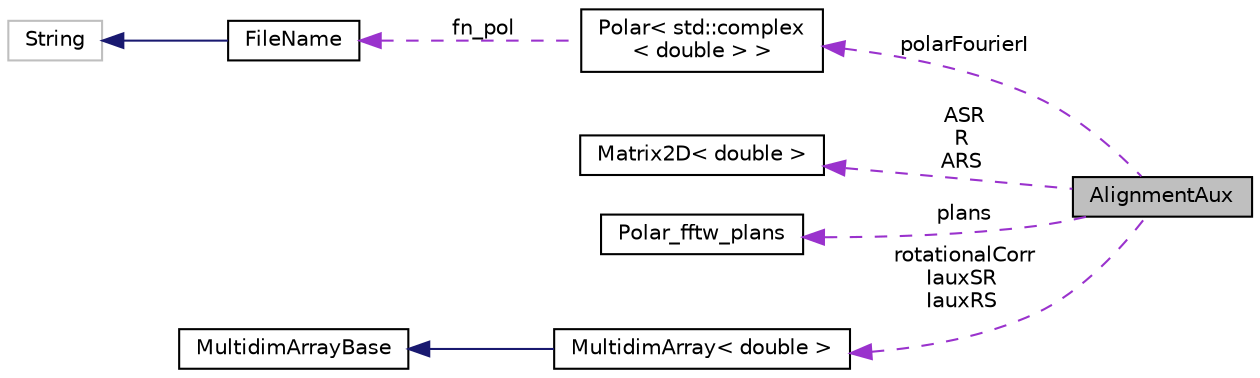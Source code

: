 digraph "AlignmentAux"
{
  edge [fontname="Helvetica",fontsize="10",labelfontname="Helvetica",labelfontsize="10"];
  node [fontname="Helvetica",fontsize="10",shape=record];
  rankdir="LR";
  Node1 [label="AlignmentAux",height=0.2,width=0.4,color="black", fillcolor="grey75", style="filled", fontcolor="black"];
  Node2 -> Node1 [dir="back",color="darkorchid3",fontsize="10",style="dashed",label=" polarFourierI" ,fontname="Helvetica"];
  Node2 [label="Polar\< std::complex\l\< double \> \>",height=0.2,width=0.4,color="black", fillcolor="white", style="filled",URL="$classPolar.html"];
  Node3 -> Node2 [dir="back",color="darkorchid3",fontsize="10",style="dashed",label=" fn_pol" ,fontname="Helvetica"];
  Node3 [label="FileName",height=0.2,width=0.4,color="black", fillcolor="white", style="filled",URL="$classFileName.html"];
  Node4 -> Node3 [dir="back",color="midnightblue",fontsize="10",style="solid",fontname="Helvetica"];
  Node4 [label="String",height=0.2,width=0.4,color="grey75", fillcolor="white", style="filled"];
  Node5 -> Node1 [dir="back",color="darkorchid3",fontsize="10",style="dashed",label=" ASR\nR\nARS" ,fontname="Helvetica"];
  Node5 [label="Matrix2D\< double \>",height=0.2,width=0.4,color="black", fillcolor="white", style="filled",URL="$classMatrix2D.html"];
  Node6 -> Node1 [dir="back",color="darkorchid3",fontsize="10",style="dashed",label=" plans" ,fontname="Helvetica"];
  Node6 [label="Polar_fftw_plans",height=0.2,width=0.4,color="black", fillcolor="white", style="filled",URL="$classPolar__fftw__plans.html"];
  Node7 -> Node1 [dir="back",color="darkorchid3",fontsize="10",style="dashed",label=" rotationalCorr\nIauxSR\nIauxRS" ,fontname="Helvetica"];
  Node7 [label="MultidimArray\< double \>",height=0.2,width=0.4,color="black", fillcolor="white", style="filled",URL="$classMultidimArray.html"];
  Node8 -> Node7 [dir="back",color="midnightblue",fontsize="10",style="solid",fontname="Helvetica"];
  Node8 [label="MultidimArrayBase",height=0.2,width=0.4,color="black", fillcolor="white", style="filled",URL="$classMultidimArrayBase.html"];
}
